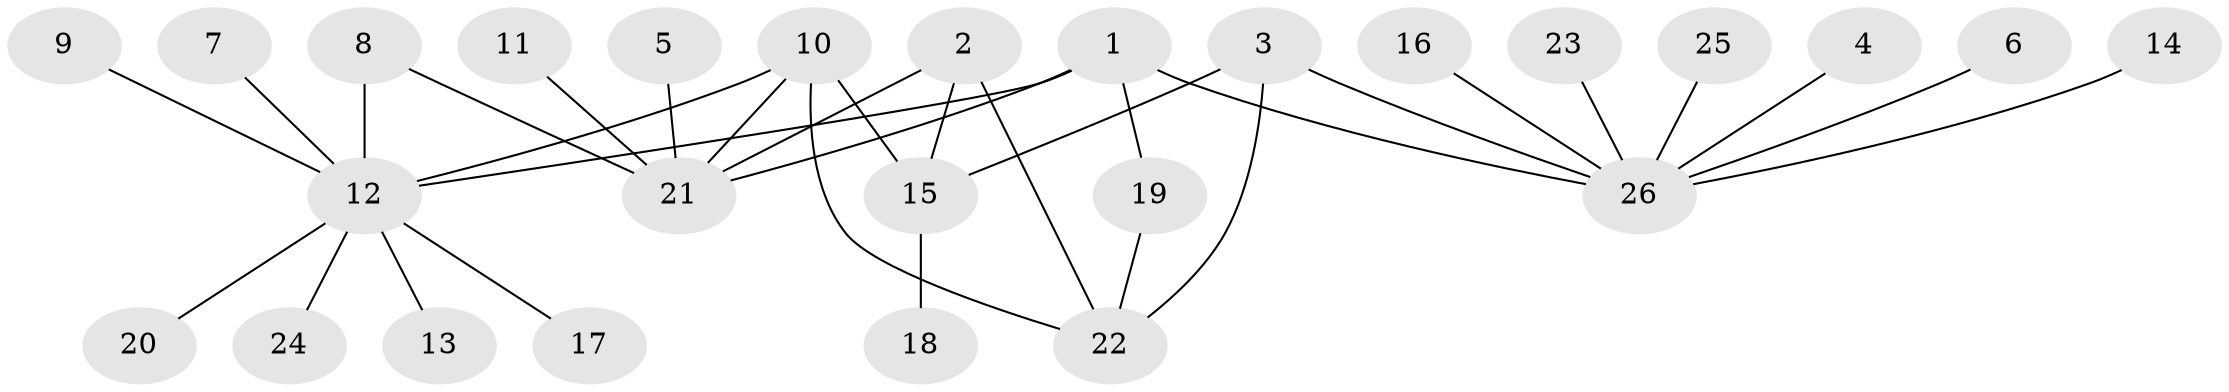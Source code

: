 // original degree distribution, {6: 0.038461538461538464, 5: 0.019230769230769232, 4: 0.038461538461538464, 10: 0.019230769230769232, 3: 0.057692307692307696, 9: 0.019230769230769232, 12: 0.019230769230769232, 7: 0.019230769230769232, 2: 0.07692307692307693, 1: 0.6923076923076923}
// Generated by graph-tools (version 1.1) at 2025/02/03/09/25 03:02:52]
// undirected, 26 vertices, 32 edges
graph export_dot {
graph [start="1"]
  node [color=gray90,style=filled];
  1;
  2;
  3;
  4;
  5;
  6;
  7;
  8;
  9;
  10;
  11;
  12;
  13;
  14;
  15;
  16;
  17;
  18;
  19;
  20;
  21;
  22;
  23;
  24;
  25;
  26;
  1 -- 12 [weight=1.0];
  1 -- 19 [weight=1.0];
  1 -- 21 [weight=1.0];
  1 -- 26 [weight=1.0];
  2 -- 15 [weight=1.0];
  2 -- 21 [weight=1.0];
  2 -- 22 [weight=1.0];
  3 -- 15 [weight=1.0];
  3 -- 22 [weight=1.0];
  3 -- 26 [weight=1.0];
  4 -- 26 [weight=1.0];
  5 -- 21 [weight=1.0];
  6 -- 26 [weight=1.0];
  7 -- 12 [weight=1.0];
  8 -- 12 [weight=1.0];
  8 -- 21 [weight=1.0];
  9 -- 12 [weight=1.0];
  10 -- 12 [weight=1.0];
  10 -- 15 [weight=1.0];
  10 -- 21 [weight=1.0];
  10 -- 22 [weight=1.0];
  11 -- 21 [weight=1.0];
  12 -- 13 [weight=1.0];
  12 -- 17 [weight=1.0];
  12 -- 20 [weight=1.0];
  12 -- 24 [weight=1.0];
  14 -- 26 [weight=1.0];
  15 -- 18 [weight=1.0];
  16 -- 26 [weight=1.0];
  19 -- 22 [weight=1.0];
  23 -- 26 [weight=1.0];
  25 -- 26 [weight=1.0];
}
